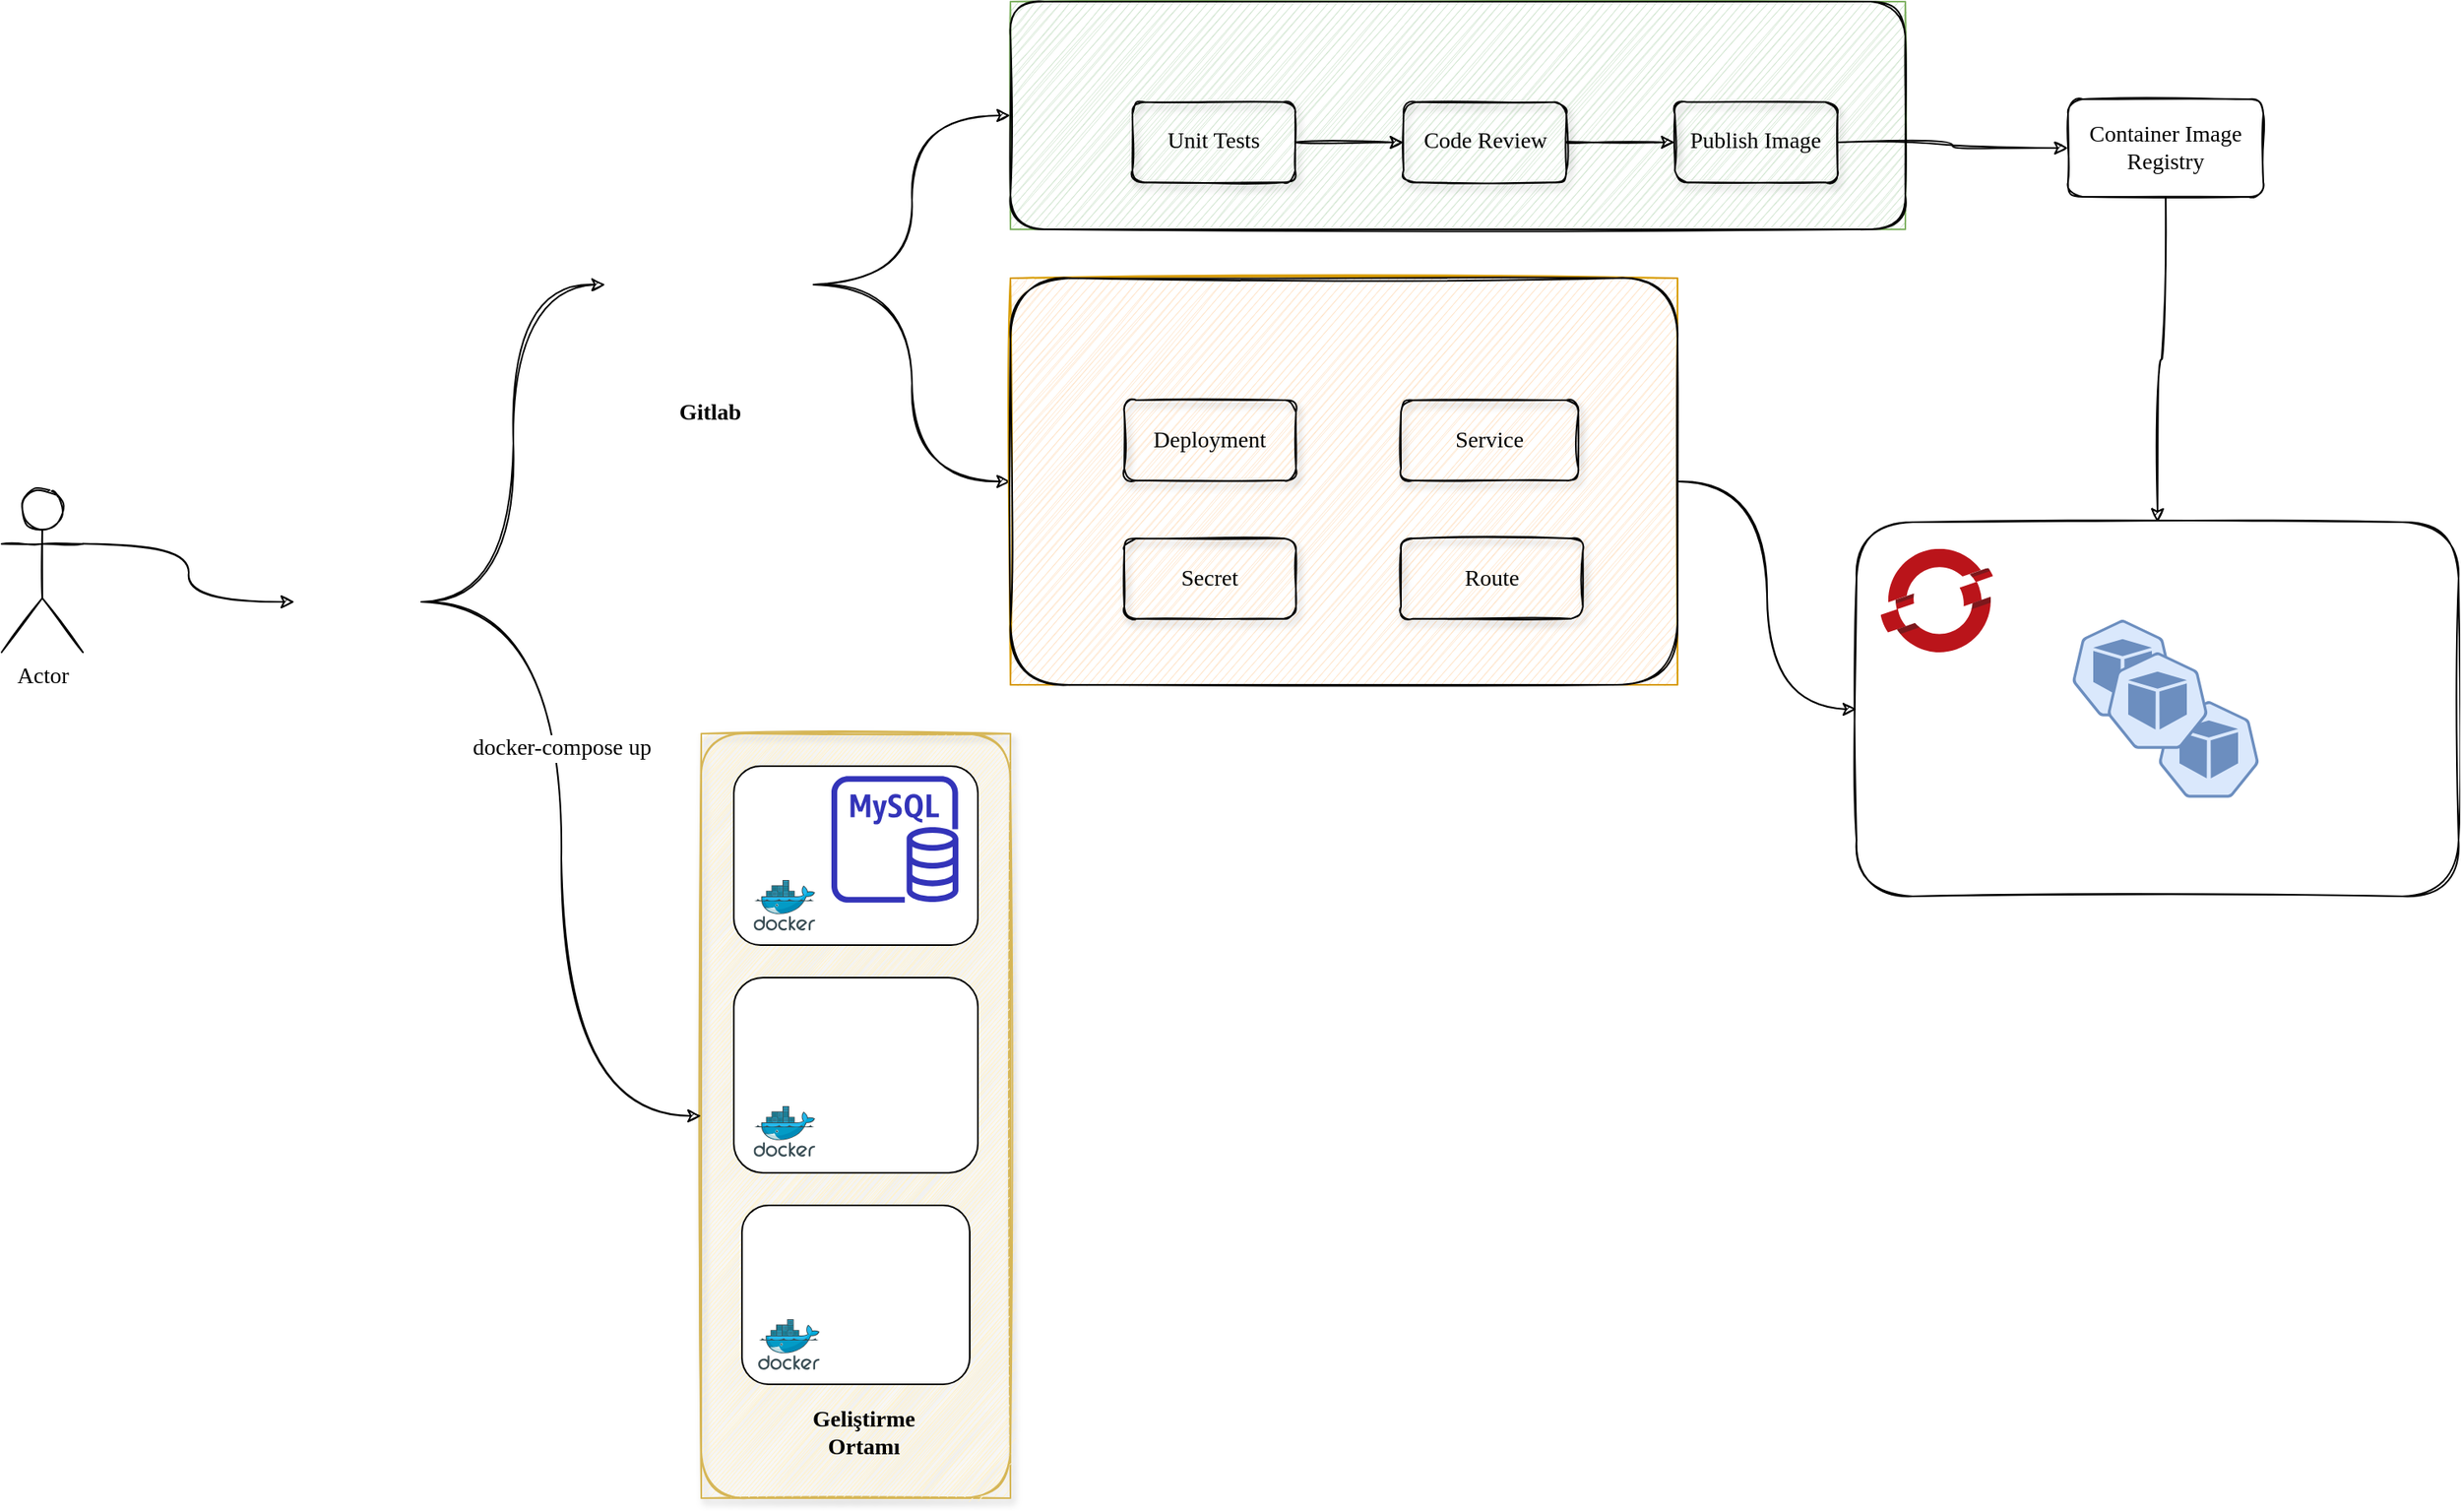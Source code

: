 <mxfile version="14.4.4" type="github">
  <diagram id="0_Pe4eXvfOU6qmhsP7j4" name="Page-1">
    <mxGraphModel dx="2148" dy="1965" grid="1" gridSize="10" guides="1" tooltips="1" connect="1" arrows="1" fold="1" page="1" pageScale="1" pageWidth="850" pageHeight="1100" math="0" shadow="0">
      <root>
        <mxCell id="0" />
        <mxCell id="1" parent="0" />
        <mxCell id="f1VP-ZpTaFvrlX2AiYO5-24" value="" style="group;fillColor=#fff2cc;strokeColor=#d6b656;sketch=1;shadow=1;" vertex="1" connectable="0" parent="1">
          <mxGeometry x="420" y="150" width="190" height="470" as="geometry" />
        </mxCell>
        <mxCell id="f1VP-ZpTaFvrlX2AiYO5-2" value="" style="rounded=1;whiteSpace=wrap;html=1;sketch=1;fillColor=#fff2cc;strokeColor=#d6b656;" vertex="1" parent="f1VP-ZpTaFvrlX2AiYO5-24">
          <mxGeometry width="190" height="470" as="geometry" />
        </mxCell>
        <mxCell id="f1VP-ZpTaFvrlX2AiYO5-6" value="" style="group;sketch=1;shadow=0;" vertex="1" connectable="0" parent="f1VP-ZpTaFvrlX2AiYO5-24">
          <mxGeometry x="20" y="10" width="150" height="130" as="geometry" />
        </mxCell>
        <mxCell id="f1VP-ZpTaFvrlX2AiYO5-5" value="" style="rounded=1;whiteSpace=wrap;html=1;" vertex="1" parent="f1VP-ZpTaFvrlX2AiYO5-6">
          <mxGeometry y="10" width="150" height="110" as="geometry" />
        </mxCell>
        <mxCell id="f1VP-ZpTaFvrlX2AiYO5-1" value="" style="aspect=fixed;html=1;points=[];align=center;image;fontSize=12;image=img/lib/mscae/Docker.svg;" vertex="1" parent="f1VP-ZpTaFvrlX2AiYO5-6">
          <mxGeometry x="12.2" y="80" width="37.8" height="31" as="geometry" />
        </mxCell>
        <mxCell id="f1VP-ZpTaFvrlX2AiYO5-3" value="" style="outlineConnect=0;fontColor=#232F3E;gradientColor=none;fillColor=#3334B9;strokeColor=none;dashed=0;verticalLabelPosition=bottom;verticalAlign=top;align=center;html=1;fontSize=12;fontStyle=0;aspect=fixed;pointerEvents=1;shape=mxgraph.aws4.rds_mysql_instance;" vertex="1" parent="f1VP-ZpTaFvrlX2AiYO5-6">
          <mxGeometry x="60" y="16" width="78" height="78" as="geometry" />
        </mxCell>
        <mxCell id="f1VP-ZpTaFvrlX2AiYO5-11" value="" style="group;sketch=1;" vertex="1" connectable="0" parent="f1VP-ZpTaFvrlX2AiYO5-24">
          <mxGeometry x="20" y="140" width="150" height="130" as="geometry" />
        </mxCell>
        <mxCell id="f1VP-ZpTaFvrlX2AiYO5-12" value="" style="rounded=1;whiteSpace=wrap;html=1;" vertex="1" parent="f1VP-ZpTaFvrlX2AiYO5-11">
          <mxGeometry y="10" width="150" height="120" as="geometry" />
        </mxCell>
        <mxCell id="f1VP-ZpTaFvrlX2AiYO5-13" value="" style="aspect=fixed;html=1;points=[];align=center;image;fontSize=12;image=img/lib/mscae/Docker.svg;" vertex="1" parent="f1VP-ZpTaFvrlX2AiYO5-11">
          <mxGeometry x="12.2" y="89" width="37.8" height="31" as="geometry" />
        </mxCell>
        <mxCell id="f1VP-ZpTaFvrlX2AiYO5-15" value="" style="shape=image;html=1;verticalAlign=top;verticalLabelPosition=bottom;labelBackgroundColor=#ffffff;imageAspect=0;aspect=fixed;image=https://cdn2.iconfinder.com/data/icons/oxygen/128x128/mimetypes/application-x-python.png" vertex="1" parent="f1VP-ZpTaFvrlX2AiYO5-11">
          <mxGeometry x="50" y="16" width="88" height="88" as="geometry" />
        </mxCell>
        <mxCell id="f1VP-ZpTaFvrlX2AiYO5-21" value="" style="group;sketch=1;" vertex="1" connectable="0" parent="f1VP-ZpTaFvrlX2AiYO5-24">
          <mxGeometry x="25" y="290" width="140" height="110" as="geometry" />
        </mxCell>
        <mxCell id="f1VP-ZpTaFvrlX2AiYO5-16" value="" style="rounded=1;whiteSpace=wrap;html=1;" vertex="1" parent="f1VP-ZpTaFvrlX2AiYO5-21">
          <mxGeometry width="140" height="110" as="geometry" />
        </mxCell>
        <mxCell id="f1VP-ZpTaFvrlX2AiYO5-17" value="" style="aspect=fixed;html=1;points=[];align=center;image;fontSize=12;image=img/lib/mscae/Docker.svg;" vertex="1" parent="f1VP-ZpTaFvrlX2AiYO5-21">
          <mxGeometry x="10" y="70" width="37.8" height="31" as="geometry" />
        </mxCell>
        <mxCell id="f1VP-ZpTaFvrlX2AiYO5-18" value="" style="shape=image;html=1;verticalAlign=top;verticalLabelPosition=bottom;labelBackgroundColor=#ffffff;imageAspect=0;aspect=fixed;image=https://cdn4.iconfinder.com/data/icons/essential-3/32/367-Computer-128.png;sketch=1;" vertex="1" parent="f1VP-ZpTaFvrlX2AiYO5-21">
          <mxGeometry x="50" y="10" width="68" height="68" as="geometry" />
        </mxCell>
        <mxCell id="f1VP-ZpTaFvrlX2AiYO5-22" value="Geliştirme Ortamı" style="text;html=1;strokeColor=none;align=center;verticalAlign=middle;whiteSpace=wrap;rounded=0;fontFamily=Comic Sans MS;sketch=1;fontSize=14;fontStyle=1" vertex="1" parent="f1VP-ZpTaFvrlX2AiYO5-24">
          <mxGeometry x="80" y="420" width="40" height="20" as="geometry" />
        </mxCell>
        <mxCell id="f1VP-ZpTaFvrlX2AiYO5-26" style="edgeStyle=orthogonalEdgeStyle;orthogonalLoop=1;jettySize=auto;html=1;exitX=1;exitY=0.333;exitDx=0;exitDy=0;exitPerimeter=0;entryX=0;entryY=0.5;entryDx=0;entryDy=0;fontFamily=Comic Sans MS;fontSize=14;curved=1;sketch=1;" edge="1" parent="1" source="f1VP-ZpTaFvrlX2AiYO5-25" target="f1VP-ZpTaFvrlX2AiYO5-31">
          <mxGeometry relative="1" as="geometry" />
        </mxCell>
        <mxCell id="f1VP-ZpTaFvrlX2AiYO5-25" value="Actor" style="shape=umlActor;verticalLabelPosition=bottom;verticalAlign=top;html=1;outlineConnect=0;rounded=0;shadow=0;sketch=1;fillColor=none;fontFamily=Comic Sans MS;fontSize=14;" vertex="1" parent="1">
          <mxGeometry x="-10" width="50" height="100" as="geometry" />
        </mxCell>
        <mxCell id="f1VP-ZpTaFvrlX2AiYO5-32" style="edgeStyle=orthogonalEdgeStyle;curved=1;sketch=1;orthogonalLoop=1;jettySize=auto;html=1;entryX=0;entryY=0.5;entryDx=0;entryDy=0;fontFamily=Comic Sans MS;fontSize=14;" edge="1" parent="1" source="f1VP-ZpTaFvrlX2AiYO5-31" target="f1VP-ZpTaFvrlX2AiYO5-2">
          <mxGeometry relative="1" as="geometry" />
        </mxCell>
        <mxCell id="f1VP-ZpTaFvrlX2AiYO5-33" value="docker-compose up" style="edgeLabel;html=1;align=center;verticalAlign=middle;resizable=0;points=[];fontSize=14;fontFamily=Comic Sans MS;" vertex="1" connectable="0" parent="f1VP-ZpTaFvrlX2AiYO5-32">
          <mxGeometry x="-0.28" relative="1" as="geometry">
            <mxPoint as="offset" />
          </mxGeometry>
        </mxCell>
        <mxCell id="f1VP-ZpTaFvrlX2AiYO5-36" style="edgeStyle=orthogonalEdgeStyle;curved=1;sketch=1;orthogonalLoop=1;jettySize=auto;html=1;exitX=1;exitY=0.5;exitDx=0;exitDy=0;entryX=0;entryY=0.5;entryDx=0;entryDy=0;fontFamily=Comic Sans MS;fontSize=14;" edge="1" parent="1" source="f1VP-ZpTaFvrlX2AiYO5-31" target="f1VP-ZpTaFvrlX2AiYO5-38">
          <mxGeometry relative="1" as="geometry">
            <mxPoint x="340" y="-96" as="targetPoint" />
          </mxGeometry>
        </mxCell>
        <mxCell id="f1VP-ZpTaFvrlX2AiYO5-31" value="" style="shape=image;html=1;verticalAlign=top;verticalLabelPosition=bottom;labelBackgroundColor=#ffffff;imageAspect=0;aspect=fixed;image=https://cdn4.iconfinder.com/data/icons/essential-3/32/356-Document_Code-128.png;rounded=0;shadow=0;sketch=1;fillColor=#999999;fontFamily=Comic Sans MS;fontSize=14;" vertex="1" parent="1">
          <mxGeometry x="170" y="30" width="78" height="78" as="geometry" />
        </mxCell>
        <mxCell id="f1VP-ZpTaFvrlX2AiYO5-49" style="edgeStyle=orthogonalEdgeStyle;curved=1;sketch=1;orthogonalLoop=1;jettySize=auto;html=1;exitX=1;exitY=0.5;exitDx=0;exitDy=0;fontFamily=Comic Sans MS;fontSize=14;" edge="1" parent="1" source="f1VP-ZpTaFvrlX2AiYO5-38" target="f1VP-ZpTaFvrlX2AiYO5-41">
          <mxGeometry relative="1" as="geometry" />
        </mxCell>
        <mxCell id="f1VP-ZpTaFvrlX2AiYO5-59" style="edgeStyle=orthogonalEdgeStyle;curved=1;sketch=1;orthogonalLoop=1;jettySize=auto;html=1;entryX=0;entryY=0.5;entryDx=0;entryDy=0;fontFamily=Comic Sans MS;fontSize=14;" edge="1" parent="1" source="f1VP-ZpTaFvrlX2AiYO5-38" target="f1VP-ZpTaFvrlX2AiYO5-51">
          <mxGeometry relative="1" as="geometry" />
        </mxCell>
        <mxCell id="f1VP-ZpTaFvrlX2AiYO5-38" value="Gitlab" style="shape=image;html=1;verticalAlign=top;verticalLabelPosition=bottom;labelBackgroundColor=#ffffff;imageAspect=0;aspect=fixed;image=https://cdn3.iconfinder.com/data/icons/logos-and-brands-adobe/512/144_Gitlab-128.png;rounded=0;shadow=0;sketch=1;fillColor=#999999;fontFamily=Comic Sans MS;fontSize=14;fontStyle=1" vertex="1" parent="1">
          <mxGeometry x="361" y="-190" width="128" height="128" as="geometry" />
        </mxCell>
        <mxCell id="f1VP-ZpTaFvrlX2AiYO5-48" value="" style="group;fillColor=#d5e8d4;strokeColor=#82b366;sketch=1;" vertex="1" connectable="0" parent="1">
          <mxGeometry x="610" y="-300" width="550" height="140" as="geometry" />
        </mxCell>
        <mxCell id="f1VP-ZpTaFvrlX2AiYO5-41" value="" style="rounded=1;whiteSpace=wrap;html=1;shadow=0;sketch=1;fontFamily=Comic Sans MS;fontSize=14;fillColor=none;" vertex="1" parent="f1VP-ZpTaFvrlX2AiYO5-48">
          <mxGeometry width="550" height="140" as="geometry" />
        </mxCell>
        <mxCell id="f1VP-ZpTaFvrlX2AiYO5-42" value="" style="shape=image;imageAspect=0;aspect=fixed;verticalLabelPosition=bottom;verticalAlign=top;rounded=0;shadow=1;sketch=1;fillColor=none;fontFamily=Comic Sans MS;fontSize=14;image=https://miro.medium.com/max/1400/1*LNGlN72rGhNqx6YcPiF0GQ.png;" vertex="1" parent="f1VP-ZpTaFvrlX2AiYO5-48">
          <mxGeometry x="25" y="8.235" width="123.403" height="39.631" as="geometry" />
        </mxCell>
        <mxCell id="f1VP-ZpTaFvrlX2AiYO5-43" value="Unit Tests" style="rounded=1;whiteSpace=wrap;html=1;shadow=1;sketch=1;fillColor=none;fontFamily=Comic Sans MS;fontSize=14;" vertex="1" parent="f1VP-ZpTaFvrlX2AiYO5-48">
          <mxGeometry x="75.0" y="61.765" width="100" height="49.412" as="geometry" />
        </mxCell>
        <mxCell id="f1VP-ZpTaFvrlX2AiYO5-44" value="Code Review" style="whiteSpace=wrap;html=1;rounded=1;shadow=1;fontFamily=Comic Sans MS;fontSize=14;fillColor=none;sketch=1;" vertex="1" parent="f1VP-ZpTaFvrlX2AiYO5-48">
          <mxGeometry x="241.667" y="61.765" width="100" height="49.412" as="geometry" />
        </mxCell>
        <mxCell id="f1VP-ZpTaFvrlX2AiYO5-46" value="Publish Image" style="whiteSpace=wrap;html=1;rounded=1;shadow=1;fontFamily=Comic Sans MS;fontSize=14;fillColor=none;sketch=1;" vertex="1" parent="f1VP-ZpTaFvrlX2AiYO5-48">
          <mxGeometry x="408.333" y="61.765" width="100" height="49.412" as="geometry" />
        </mxCell>
        <mxCell id="f1VP-ZpTaFvrlX2AiYO5-45" value="" style="edgeStyle=orthogonalEdgeStyle;curved=1;sketch=1;orthogonalLoop=1;jettySize=auto;html=1;fontFamily=Comic Sans MS;fontSize=14;" edge="1" parent="f1VP-ZpTaFvrlX2AiYO5-48" source="f1VP-ZpTaFvrlX2AiYO5-43" target="f1VP-ZpTaFvrlX2AiYO5-44">
          <mxGeometry relative="1" as="geometry" />
        </mxCell>
        <mxCell id="f1VP-ZpTaFvrlX2AiYO5-47" value="" style="edgeStyle=orthogonalEdgeStyle;curved=1;sketch=1;orthogonalLoop=1;jettySize=auto;html=1;fontFamily=Comic Sans MS;fontSize=14;" edge="1" parent="f1VP-ZpTaFvrlX2AiYO5-48" source="f1VP-ZpTaFvrlX2AiYO5-44" target="f1VP-ZpTaFvrlX2AiYO5-46">
          <mxGeometry relative="1" as="geometry" />
        </mxCell>
        <mxCell id="f1VP-ZpTaFvrlX2AiYO5-50" value="" style="group;sketch=1;fillColor=#ffe6cc;strokeColor=#d79b00;" vertex="1" connectable="0" parent="1">
          <mxGeometry x="610" y="-130" width="410" height="250" as="geometry" />
        </mxCell>
        <mxCell id="f1VP-ZpTaFvrlX2AiYO5-51" value="" style="rounded=1;whiteSpace=wrap;html=1;shadow=0;sketch=1;fontFamily=Comic Sans MS;fontSize=14;fillColor=none;" vertex="1" parent="f1VP-ZpTaFvrlX2AiYO5-50">
          <mxGeometry width="410" height="250" as="geometry" />
        </mxCell>
        <mxCell id="f1VP-ZpTaFvrlX2AiYO5-53" value="Deployment" style="rounded=1;whiteSpace=wrap;html=1;shadow=1;sketch=1;fillColor=none;fontFamily=Comic Sans MS;fontSize=14;" vertex="1" parent="f1VP-ZpTaFvrlX2AiYO5-50">
          <mxGeometry x="69.998" y="75" width="105.491" height="49.41" as="geometry" />
        </mxCell>
        <mxCell id="f1VP-ZpTaFvrlX2AiYO5-54" value="Service" style="whiteSpace=wrap;html=1;rounded=1;shadow=1;fontFamily=Comic Sans MS;fontSize=14;fillColor=none;sketch=1;" vertex="1" parent="f1VP-ZpTaFvrlX2AiYO5-50">
          <mxGeometry x="240.005" y="75" width="109.041" height="49.41" as="geometry" />
        </mxCell>
        <mxCell id="f1VP-ZpTaFvrlX2AiYO5-55" value="Secret" style="whiteSpace=wrap;html=1;rounded=1;shadow=1;fontFamily=Comic Sans MS;fontSize=14;fillColor=none;sketch=1;" vertex="1" parent="f1VP-ZpTaFvrlX2AiYO5-50">
          <mxGeometry x="69.998" y="160" width="105.491" height="49.41" as="geometry" />
        </mxCell>
        <mxCell id="f1VP-ZpTaFvrlX2AiYO5-58" value="" style="shape=image;imageAspect=0;aspect=fixed;verticalLabelPosition=bottom;verticalAlign=top;rounded=0;shadow=1;sketch=1;fillColor=none;fontFamily=Comic Sans MS;fontSize=14;image=https://miro.medium.com/max/1400/1*RgMWYxzOW5dJaslhW3wJ4Q.png;" vertex="1" parent="f1VP-ZpTaFvrlX2AiYO5-50">
          <mxGeometry x="20.001" y="23.75" width="110.583" height="51.25" as="geometry" />
        </mxCell>
        <mxCell id="f1VP-ZpTaFvrlX2AiYO5-68" value="Route" style="whiteSpace=wrap;html=1;rounded=1;shadow=1;fontFamily=Comic Sans MS;fontSize=14;fillColor=none;sketch=1;" vertex="1" parent="f1VP-ZpTaFvrlX2AiYO5-50">
          <mxGeometry x="240.005" y="160" width="111.818" height="49.41" as="geometry" />
        </mxCell>
        <mxCell id="f1VP-ZpTaFvrlX2AiYO5-82" style="edgeStyle=orthogonalEdgeStyle;curved=1;sketch=1;orthogonalLoop=1;jettySize=auto;html=1;exitX=0.5;exitY=1;exitDx=0;exitDy=0;fontFamily=Comic Sans MS;fontSize=14;" edge="1" parent="1" source="f1VP-ZpTaFvrlX2AiYO5-74" target="f1VP-ZpTaFvrlX2AiYO5-71">
          <mxGeometry relative="1" as="geometry">
            <mxPoint x="1370" as="targetPoint" />
          </mxGeometry>
        </mxCell>
        <mxCell id="f1VP-ZpTaFvrlX2AiYO5-74" value="Container Image Registry" style="rounded=1;whiteSpace=wrap;html=1;shadow=0;sketch=1;strokeColor=#000000;fillColor=none;fontFamily=Comic Sans MS;fontSize=14;" vertex="1" parent="1">
          <mxGeometry x="1260" y="-240" width="120" height="60" as="geometry" />
        </mxCell>
        <mxCell id="f1VP-ZpTaFvrlX2AiYO5-79" style="edgeStyle=orthogonalEdgeStyle;curved=1;sketch=1;orthogonalLoop=1;jettySize=auto;html=1;exitX=1;exitY=0.5;exitDx=0;exitDy=0;fontFamily=Comic Sans MS;fontSize=14;" edge="1" parent="1" source="f1VP-ZpTaFvrlX2AiYO5-46" target="f1VP-ZpTaFvrlX2AiYO5-74">
          <mxGeometry relative="1" as="geometry" />
        </mxCell>
        <mxCell id="f1VP-ZpTaFvrlX2AiYO5-81" value="" style="group" vertex="1" connectable="0" parent="1">
          <mxGeometry x="1130" y="20" width="370" height="230" as="geometry" />
        </mxCell>
        <mxCell id="f1VP-ZpTaFvrlX2AiYO5-71" value="" style="rounded=1;whiteSpace=wrap;html=1;shadow=0;sketch=1;strokeColor=#000000;fillColor=none;fontFamily=Comic Sans MS;fontSize=14;" vertex="1" parent="f1VP-ZpTaFvrlX2AiYO5-81">
          <mxGeometry width="370" height="230" as="geometry" />
        </mxCell>
        <mxCell id="f1VP-ZpTaFvrlX2AiYO5-80" value="" style="aspect=fixed;html=1;points=[];align=center;image;fontSize=12;image=img/lib/mscae/OpenShift.svg;rounded=0;shadow=0;sketch=1;strokeColor=#000000;fillColor=none;" vertex="1" parent="f1VP-ZpTaFvrlX2AiYO5-81">
          <mxGeometry x="14.8" y="16.43" width="69.1" height="63.57" as="geometry" />
        </mxCell>
        <mxCell id="f1VP-ZpTaFvrlX2AiYO5-86" value="" style="html=1;dashed=0;whitespace=wrap;fillColor=#dae8fc;strokeColor=#6c8ebf;points=[[0.005,0.63,0],[0.1,0.2,0],[0.9,0.2,0],[0.5,0,0],[0.995,0.63,0],[0.72,0.99,0],[0.5,1,0],[0.28,0.99,0]];shape=mxgraph.kubernetes.icon;prIcon=pod;rounded=0;shadow=0;sketch=0;fontFamily=Comic Sans MS;fontSize=14;" vertex="1" parent="f1VP-ZpTaFvrlX2AiYO5-81">
          <mxGeometry x="127" y="60" width="73" height="59.43" as="geometry" />
        </mxCell>
        <mxCell id="f1VP-ZpTaFvrlX2AiYO5-89" value="" style="html=1;dashed=0;whitespace=wrap;fillColor=#dae8fc;strokeColor=#6c8ebf;points=[[0.005,0.63,0],[0.1,0.2,0],[0.9,0.2,0],[0.5,0,0],[0.995,0.63,0],[0.72,0.99,0],[0.5,1,0],[0.28,0.99,0]];shape=mxgraph.kubernetes.icon;prIcon=pod;rounded=0;shadow=0;sketch=0;fontFamily=Comic Sans MS;fontSize=14;" vertex="1" parent="f1VP-ZpTaFvrlX2AiYO5-81">
          <mxGeometry x="180" y="110" width="73" height="59.43" as="geometry" />
        </mxCell>
        <mxCell id="f1VP-ZpTaFvrlX2AiYO5-88" value="" style="html=1;dashed=0;whitespace=wrap;fillColor=#dae8fc;strokeColor=#6c8ebf;points=[[0.005,0.63,0],[0.1,0.2,0],[0.9,0.2,0],[0.5,0,0],[0.995,0.63,0],[0.72,0.99,0],[0.5,1,0],[0.28,0.99,0]];shape=mxgraph.kubernetes.icon;prIcon=pod;rounded=0;shadow=0;sketch=0;fontFamily=Comic Sans MS;fontSize=14;" vertex="1" parent="f1VP-ZpTaFvrlX2AiYO5-81">
          <mxGeometry x="148.5" y="80" width="73" height="59.43" as="geometry" />
        </mxCell>
        <mxCell id="f1VP-ZpTaFvrlX2AiYO5-83" style="edgeStyle=orthogonalEdgeStyle;curved=1;sketch=1;orthogonalLoop=1;jettySize=auto;html=1;fontFamily=Comic Sans MS;fontSize=14;" edge="1" parent="1" source="f1VP-ZpTaFvrlX2AiYO5-51" target="f1VP-ZpTaFvrlX2AiYO5-71">
          <mxGeometry relative="1" as="geometry" />
        </mxCell>
      </root>
    </mxGraphModel>
  </diagram>
</mxfile>

